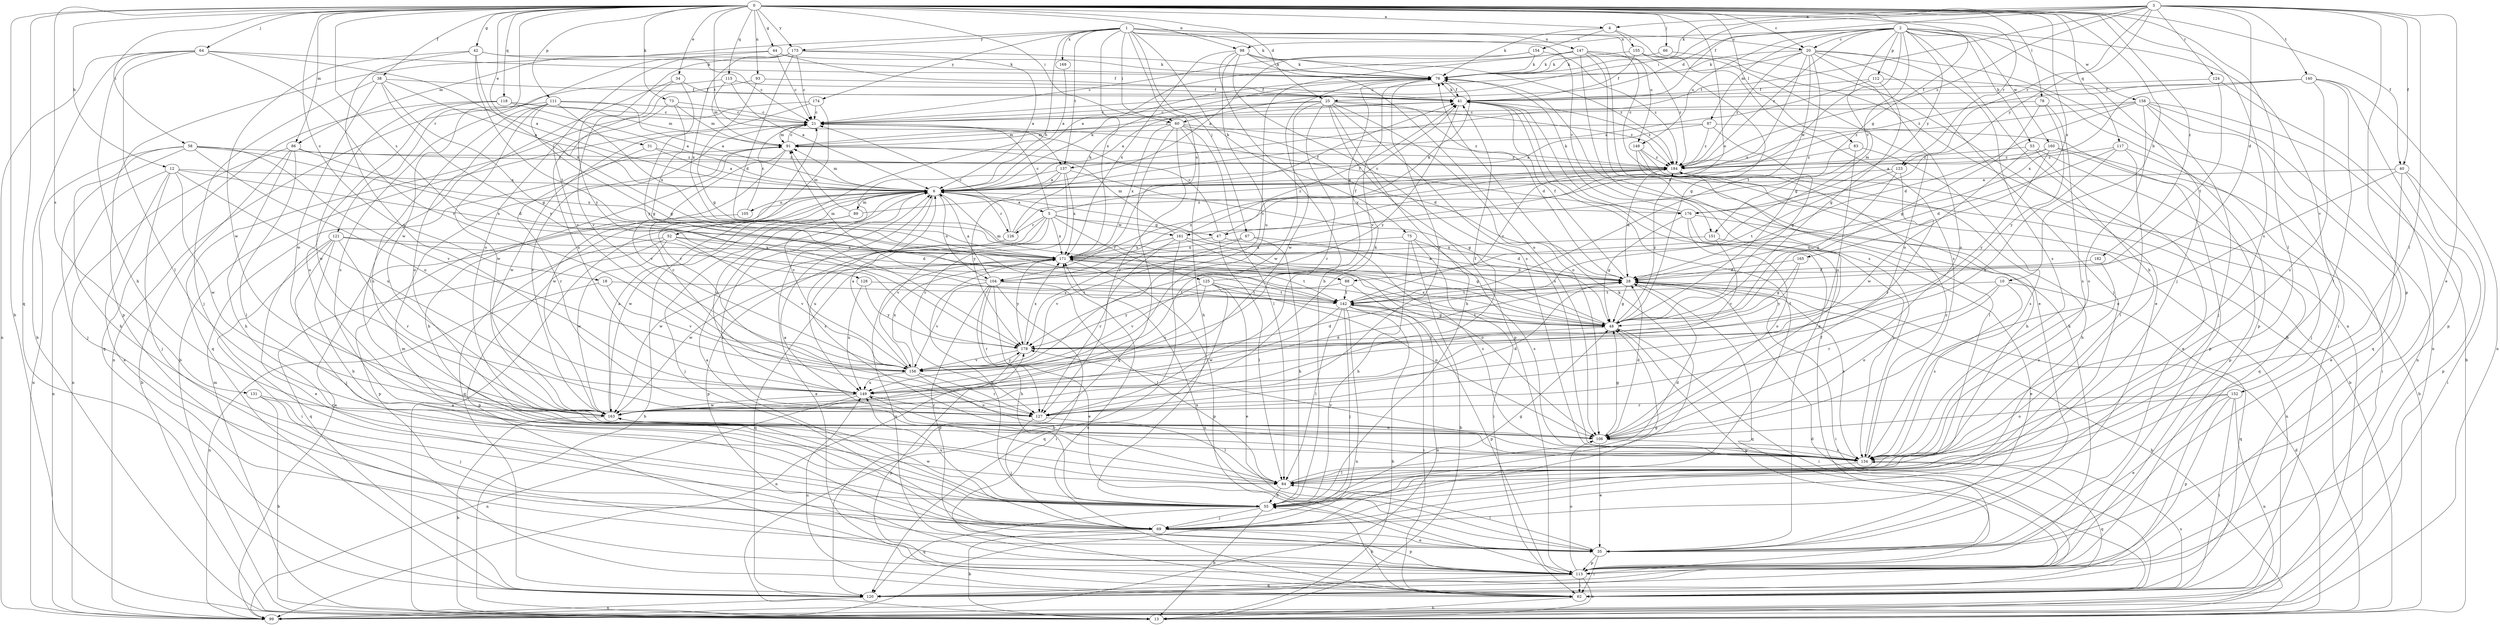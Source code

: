 strict digraph  {
0;
1;
2;
3;
4;
5;
6;
10;
12;
13;
18;
20;
21;
25;
28;
31;
34;
35;
38;
40;
41;
42;
44;
47;
48;
52;
53;
55;
58;
60;
62;
64;
66;
67;
69;
73;
75;
76;
78;
83;
84;
86;
87;
88;
89;
91;
93;
98;
99;
104;
105;
106;
111;
112;
113;
115;
117;
118;
120;
121;
123;
124;
125;
126;
127;
128;
131;
134;
137;
140;
142;
147;
148;
149;
151;
152;
154;
155;
156;
158;
160;
161;
163;
165;
169;
171;
173;
174;
176;
178;
182;
184;
0 -> 4  [label=a];
0 -> 10  [label=b];
0 -> 12  [label=b];
0 -> 13  [label=b];
0 -> 18  [label=c];
0 -> 20  [label=c];
0 -> 25  [label=d];
0 -> 31  [label=e];
0 -> 34  [label=e];
0 -> 38  [label=f];
0 -> 40  [label=f];
0 -> 42  [label=g];
0 -> 44  [label=g];
0 -> 47  [label=g];
0 -> 58  [label=i];
0 -> 60  [label=i];
0 -> 64  [label=j];
0 -> 66  [label=j];
0 -> 73  [label=k];
0 -> 78  [label=l];
0 -> 83  [label=l];
0 -> 84  [label=l];
0 -> 86  [label=m];
0 -> 93  [label=n];
0 -> 98  [label=n];
0 -> 104  [label=o];
0 -> 111  [label=p];
0 -> 115  [label=q];
0 -> 117  [label=q];
0 -> 118  [label=q];
0 -> 120  [label=q];
0 -> 121  [label=r];
0 -> 123  [label=r];
0 -> 128  [label=s];
0 -> 131  [label=s];
0 -> 134  [label=s];
0 -> 137  [label=t];
0 -> 165  [label=x];
0 -> 173  [label=y];
0 -> 182  [label=z];
1 -> 20  [label=c];
1 -> 52  [label=h];
1 -> 60  [label=i];
1 -> 67  [label=j];
1 -> 75  [label=k];
1 -> 76  [label=k];
1 -> 86  [label=m];
1 -> 104  [label=o];
1 -> 137  [label=t];
1 -> 147  [label=u];
1 -> 148  [label=u];
1 -> 151  [label=v];
1 -> 169  [label=x];
1 -> 171  [label=x];
1 -> 173  [label=y];
1 -> 174  [label=y];
2 -> 20  [label=c];
2 -> 25  [label=d];
2 -> 53  [label=h];
2 -> 55  [label=h];
2 -> 69  [label=j];
2 -> 87  [label=m];
2 -> 88  [label=m];
2 -> 98  [label=n];
2 -> 112  [label=p];
2 -> 148  [label=u];
2 -> 151  [label=v];
2 -> 152  [label=v];
2 -> 158  [label=w];
2 -> 160  [label=w];
2 -> 161  [label=w];
2 -> 176  [label=y];
2 -> 184  [label=z];
3 -> 4  [label=a];
3 -> 28  [label=d];
3 -> 35  [label=e];
3 -> 40  [label=f];
3 -> 41  [label=f];
3 -> 60  [label=i];
3 -> 76  [label=k];
3 -> 84  [label=l];
3 -> 113  [label=p];
3 -> 123  [label=r];
3 -> 124  [label=r];
3 -> 137  [label=t];
3 -> 140  [label=t];
3 -> 176  [label=y];
3 -> 184  [label=z];
4 -> 76  [label=k];
4 -> 99  [label=n];
4 -> 154  [label=v];
4 -> 155  [label=v];
5 -> 21  [label=c];
5 -> 41  [label=f];
5 -> 47  [label=g];
5 -> 113  [label=p];
5 -> 125  [label=r];
5 -> 126  [label=r];
5 -> 149  [label=u];
5 -> 156  [label=v];
5 -> 161  [label=w];
5 -> 171  [label=x];
6 -> 5  [label=a];
6 -> 76  [label=k];
6 -> 84  [label=l];
6 -> 88  [label=m];
6 -> 89  [label=m];
6 -> 91  [label=m];
6 -> 104  [label=o];
6 -> 105  [label=o];
6 -> 120  [label=q];
6 -> 126  [label=r];
6 -> 134  [label=s];
6 -> 149  [label=u];
6 -> 163  [label=w];
6 -> 176  [label=y];
10 -> 106  [label=o];
10 -> 120  [label=q];
10 -> 127  [label=r];
10 -> 134  [label=s];
10 -> 142  [label=t];
12 -> 6  [label=a];
12 -> 35  [label=e];
12 -> 69  [label=j];
12 -> 99  [label=n];
12 -> 149  [label=u];
12 -> 163  [label=w];
12 -> 171  [label=x];
13 -> 6  [label=a];
13 -> 28  [label=d];
13 -> 91  [label=m];
18 -> 99  [label=n];
18 -> 142  [label=t];
18 -> 156  [label=v];
20 -> 21  [label=c];
20 -> 48  [label=g];
20 -> 62  [label=i];
20 -> 69  [label=j];
20 -> 76  [label=k];
20 -> 106  [label=o];
20 -> 134  [label=s];
20 -> 142  [label=t];
20 -> 171  [label=x];
20 -> 184  [label=z];
21 -> 91  [label=m];
21 -> 163  [label=w];
25 -> 6  [label=a];
25 -> 21  [label=c];
25 -> 28  [label=d];
25 -> 55  [label=h];
25 -> 106  [label=o];
25 -> 113  [label=p];
25 -> 127  [label=r];
25 -> 134  [label=s];
25 -> 163  [label=w];
25 -> 184  [label=z];
28 -> 13  [label=b];
28 -> 41  [label=f];
28 -> 48  [label=g];
28 -> 62  [label=i];
28 -> 120  [label=q];
28 -> 134  [label=s];
28 -> 142  [label=t];
31 -> 6  [label=a];
31 -> 127  [label=r];
31 -> 184  [label=z];
34 -> 41  [label=f];
34 -> 84  [label=l];
34 -> 156  [label=v];
34 -> 178  [label=y];
35 -> 62  [label=i];
35 -> 84  [label=l];
35 -> 91  [label=m];
35 -> 113  [label=p];
35 -> 171  [label=x];
38 -> 6  [label=a];
38 -> 41  [label=f];
38 -> 48  [label=g];
38 -> 69  [label=j];
38 -> 163  [label=w];
38 -> 178  [label=y];
40 -> 6  [label=a];
40 -> 35  [label=e];
40 -> 62  [label=i];
40 -> 106  [label=o];
40 -> 113  [label=p];
41 -> 21  [label=c];
41 -> 35  [label=e];
41 -> 76  [label=k];
41 -> 178  [label=y];
41 -> 184  [label=z];
42 -> 21  [label=c];
42 -> 76  [label=k];
42 -> 142  [label=t];
42 -> 149  [label=u];
42 -> 163  [label=w];
42 -> 171  [label=x];
44 -> 21  [label=c];
44 -> 41  [label=f];
44 -> 76  [label=k];
44 -> 113  [label=p];
44 -> 163  [label=w];
47 -> 21  [label=c];
47 -> 28  [label=d];
47 -> 76  [label=k];
47 -> 84  [label=l];
47 -> 178  [label=y];
48 -> 6  [label=a];
48 -> 62  [label=i];
48 -> 142  [label=t];
48 -> 171  [label=x];
48 -> 178  [label=y];
48 -> 184  [label=z];
52 -> 28  [label=d];
52 -> 113  [label=p];
52 -> 120  [label=q];
52 -> 156  [label=v];
52 -> 163  [label=w];
52 -> 171  [label=x];
53 -> 35  [label=e];
53 -> 120  [label=q];
53 -> 163  [label=w];
53 -> 184  [label=z];
55 -> 13  [label=b];
55 -> 41  [label=f];
55 -> 48  [label=g];
55 -> 69  [label=j];
55 -> 76  [label=k];
55 -> 120  [label=q];
55 -> 149  [label=u];
55 -> 163  [label=w];
58 -> 28  [label=d];
58 -> 55  [label=h];
58 -> 69  [label=j];
58 -> 99  [label=n];
58 -> 149  [label=u];
58 -> 156  [label=v];
58 -> 184  [label=z];
60 -> 28  [label=d];
60 -> 55  [label=h];
60 -> 84  [label=l];
60 -> 91  [label=m];
60 -> 120  [label=q];
60 -> 127  [label=r];
60 -> 171  [label=x];
60 -> 184  [label=z];
62 -> 6  [label=a];
62 -> 13  [label=b];
62 -> 55  [label=h];
62 -> 134  [label=s];
62 -> 149  [label=u];
62 -> 171  [label=x];
62 -> 178  [label=y];
64 -> 6  [label=a];
64 -> 13  [label=b];
64 -> 55  [label=h];
64 -> 76  [label=k];
64 -> 84  [label=l];
64 -> 99  [label=n];
64 -> 156  [label=v];
66 -> 35  [label=e];
66 -> 76  [label=k];
67 -> 55  [label=h];
67 -> 134  [label=s];
67 -> 156  [label=v];
67 -> 171  [label=x];
69 -> 6  [label=a];
69 -> 13  [label=b];
69 -> 35  [label=e];
69 -> 48  [label=g];
69 -> 113  [label=p];
73 -> 21  [label=c];
73 -> 48  [label=g];
73 -> 91  [label=m];
73 -> 149  [label=u];
75 -> 13  [label=b];
75 -> 55  [label=h];
75 -> 62  [label=i];
75 -> 134  [label=s];
75 -> 171  [label=x];
76 -> 41  [label=f];
76 -> 127  [label=r];
76 -> 156  [label=v];
76 -> 163  [label=w];
78 -> 21  [label=c];
78 -> 48  [label=g];
78 -> 134  [label=s];
78 -> 178  [label=y];
83 -> 134  [label=s];
83 -> 149  [label=u];
83 -> 184  [label=z];
84 -> 6  [label=a];
84 -> 28  [label=d];
84 -> 55  [label=h];
86 -> 13  [label=b];
86 -> 55  [label=h];
86 -> 84  [label=l];
86 -> 99  [label=n];
86 -> 171  [label=x];
86 -> 184  [label=z];
87 -> 6  [label=a];
87 -> 48  [label=g];
87 -> 91  [label=m];
87 -> 113  [label=p];
87 -> 184  [label=z];
88 -> 99  [label=n];
88 -> 142  [label=t];
88 -> 178  [label=y];
89 -> 13  [label=b];
89 -> 69  [label=j];
89 -> 91  [label=m];
89 -> 184  [label=z];
91 -> 21  [label=c];
91 -> 41  [label=f];
91 -> 55  [label=h];
91 -> 156  [label=v];
91 -> 163  [label=w];
91 -> 184  [label=z];
93 -> 41  [label=f];
93 -> 48  [label=g];
93 -> 156  [label=v];
98 -> 55  [label=h];
98 -> 76  [label=k];
98 -> 106  [label=o];
98 -> 134  [label=s];
98 -> 149  [label=u];
98 -> 171  [label=x];
98 -> 184  [label=z];
99 -> 6  [label=a];
104 -> 6  [label=a];
104 -> 35  [label=e];
104 -> 55  [label=h];
104 -> 62  [label=i];
104 -> 84  [label=l];
104 -> 91  [label=m];
104 -> 113  [label=p];
104 -> 127  [label=r];
104 -> 142  [label=t];
104 -> 156  [label=v];
104 -> 184  [label=z];
105 -> 21  [label=c];
105 -> 113  [label=p];
106 -> 28  [label=d];
106 -> 35  [label=e];
106 -> 48  [label=g];
106 -> 134  [label=s];
111 -> 6  [label=a];
111 -> 21  [label=c];
111 -> 48  [label=g];
111 -> 99  [label=n];
111 -> 106  [label=o];
111 -> 134  [label=s];
111 -> 163  [label=w];
111 -> 171  [label=x];
112 -> 6  [label=a];
112 -> 41  [label=f];
112 -> 48  [label=g];
112 -> 113  [label=p];
113 -> 13  [label=b];
113 -> 41  [label=f];
113 -> 48  [label=g];
113 -> 62  [label=i];
113 -> 76  [label=k];
113 -> 106  [label=o];
113 -> 120  [label=q];
113 -> 171  [label=x];
115 -> 6  [label=a];
115 -> 41  [label=f];
115 -> 91  [label=m];
115 -> 134  [label=s];
117 -> 28  [label=d];
117 -> 69  [label=j];
117 -> 84  [label=l];
117 -> 149  [label=u];
117 -> 184  [label=z];
118 -> 6  [label=a];
118 -> 21  [label=c];
118 -> 91  [label=m];
118 -> 106  [label=o];
118 -> 120  [label=q];
118 -> 163  [label=w];
120 -> 28  [label=d];
120 -> 99  [label=n];
121 -> 35  [label=e];
121 -> 55  [label=h];
121 -> 62  [label=i];
121 -> 69  [label=j];
121 -> 127  [label=r];
121 -> 142  [label=t];
121 -> 171  [label=x];
123 -> 6  [label=a];
123 -> 48  [label=g];
123 -> 127  [label=r];
123 -> 142  [label=t];
124 -> 41  [label=f];
124 -> 99  [label=n];
124 -> 142  [label=t];
125 -> 35  [label=e];
125 -> 41  [label=f];
125 -> 106  [label=o];
125 -> 120  [label=q];
125 -> 142  [label=t];
125 -> 149  [label=u];
125 -> 156  [label=v];
126 -> 21  [label=c];
126 -> 76  [label=k];
126 -> 163  [label=w];
126 -> 184  [label=z];
127 -> 21  [label=c];
127 -> 28  [label=d];
127 -> 69  [label=j];
127 -> 84  [label=l];
128 -> 142  [label=t];
128 -> 149  [label=u];
128 -> 178  [label=y];
131 -> 13  [label=b];
131 -> 69  [label=j];
131 -> 127  [label=r];
134 -> 84  [label=l];
134 -> 120  [label=q];
134 -> 149  [label=u];
134 -> 178  [label=y];
134 -> 184  [label=z];
137 -> 6  [label=a];
137 -> 48  [label=g];
137 -> 127  [label=r];
137 -> 156  [label=v];
137 -> 171  [label=x];
137 -> 178  [label=y];
140 -> 41  [label=f];
140 -> 84  [label=l];
140 -> 99  [label=n];
140 -> 113  [label=p];
140 -> 134  [label=s];
140 -> 171  [label=x];
140 -> 184  [label=z];
142 -> 13  [label=b];
142 -> 48  [label=g];
142 -> 62  [label=i];
142 -> 69  [label=j];
142 -> 84  [label=l];
142 -> 99  [label=n];
142 -> 113  [label=p];
142 -> 163  [label=w];
142 -> 184  [label=z];
147 -> 6  [label=a];
147 -> 13  [label=b];
147 -> 35  [label=e];
147 -> 76  [label=k];
147 -> 106  [label=o];
147 -> 134  [label=s];
147 -> 156  [label=v];
147 -> 184  [label=z];
148 -> 13  [label=b];
148 -> 55  [label=h];
148 -> 84  [label=l];
148 -> 184  [label=z];
149 -> 28  [label=d];
149 -> 99  [label=n];
149 -> 127  [label=r];
149 -> 163  [label=w];
151 -> 35  [label=e];
151 -> 156  [label=v];
151 -> 171  [label=x];
152 -> 35  [label=e];
152 -> 62  [label=i];
152 -> 99  [label=n];
152 -> 106  [label=o];
152 -> 113  [label=p];
152 -> 127  [label=r];
154 -> 6  [label=a];
154 -> 21  [label=c];
154 -> 76  [label=k];
154 -> 184  [label=z];
155 -> 41  [label=f];
155 -> 48  [label=g];
155 -> 76  [label=k];
155 -> 106  [label=o];
155 -> 134  [label=s];
156 -> 6  [label=a];
156 -> 28  [label=d];
156 -> 106  [label=o];
156 -> 127  [label=r];
156 -> 149  [label=u];
156 -> 171  [label=x];
156 -> 178  [label=y];
158 -> 13  [label=b];
158 -> 21  [label=c];
158 -> 28  [label=d];
158 -> 69  [label=j];
158 -> 99  [label=n];
158 -> 120  [label=q];
158 -> 134  [label=s];
158 -> 184  [label=z];
160 -> 6  [label=a];
160 -> 62  [label=i];
160 -> 113  [label=p];
160 -> 178  [label=y];
160 -> 184  [label=z];
161 -> 13  [label=b];
161 -> 41  [label=f];
161 -> 48  [label=g];
161 -> 91  [label=m];
161 -> 106  [label=o];
161 -> 127  [label=r];
161 -> 171  [label=x];
163 -> 6  [label=a];
163 -> 13  [label=b];
163 -> 21  [label=c];
163 -> 41  [label=f];
163 -> 76  [label=k];
163 -> 106  [label=o];
165 -> 28  [label=d];
165 -> 48  [label=g];
165 -> 178  [label=y];
169 -> 6  [label=a];
171 -> 28  [label=d];
171 -> 55  [label=h];
171 -> 113  [label=p];
171 -> 120  [label=q];
171 -> 142  [label=t];
171 -> 163  [label=w];
171 -> 178  [label=y];
173 -> 6  [label=a];
173 -> 21  [label=c];
173 -> 28  [label=d];
173 -> 76  [label=k];
173 -> 106  [label=o];
173 -> 171  [label=x];
173 -> 178  [label=y];
174 -> 13  [label=b];
174 -> 21  [label=c];
174 -> 120  [label=q];
174 -> 127  [label=r];
176 -> 21  [label=c];
176 -> 48  [label=g];
176 -> 76  [label=k];
176 -> 99  [label=n];
176 -> 106  [label=o];
176 -> 134  [label=s];
178 -> 99  [label=n];
178 -> 156  [label=v];
178 -> 171  [label=x];
182 -> 28  [label=d];
182 -> 134  [label=s];
184 -> 6  [label=a];
184 -> 13  [label=b];
184 -> 28  [label=d];
184 -> 55  [label=h];
}
